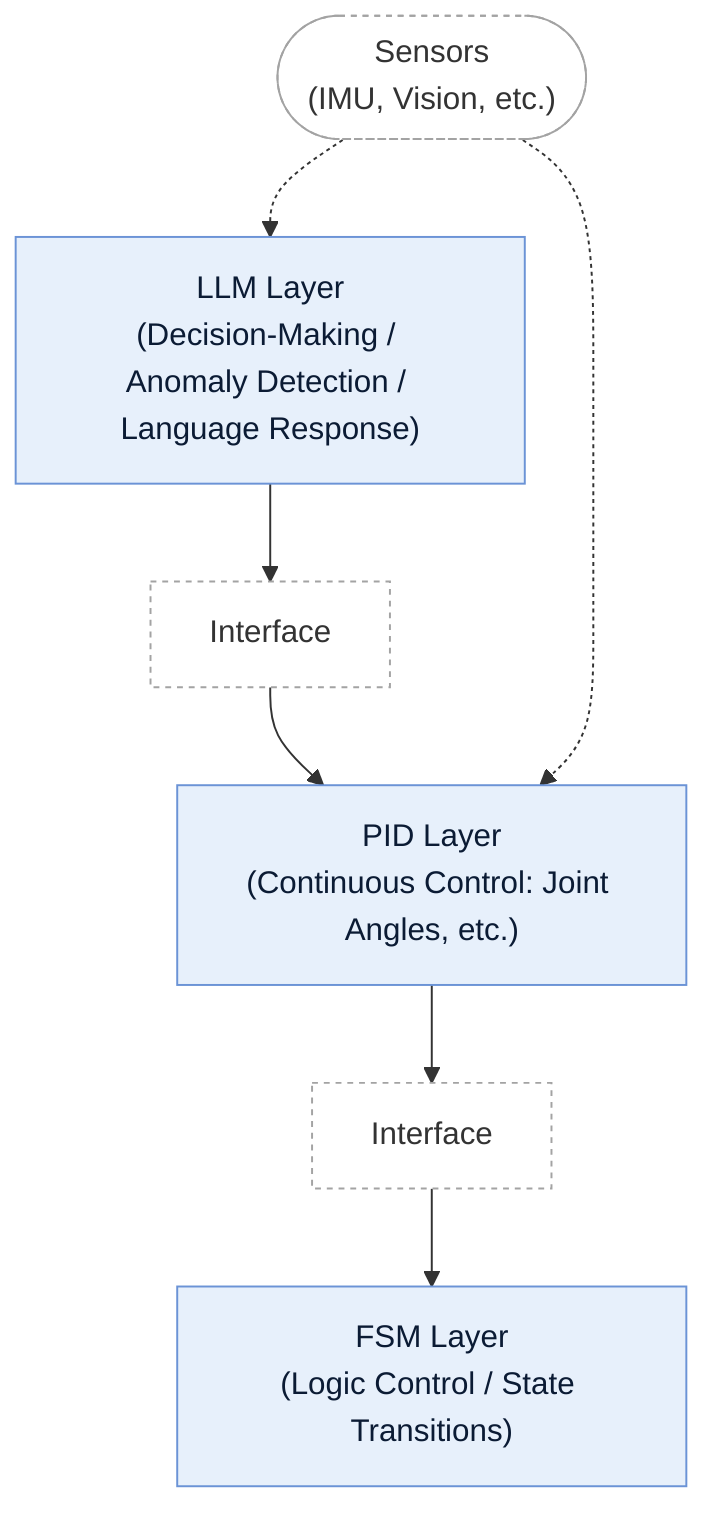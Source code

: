 %% File: docs/images/aitl_h_architecture.mmd
%% AITL-H: Three-layer hybrid control
flowchart TB
  %% Styles
  classDef box fill:#e7f0fb,stroke:#6b93d6,stroke-width:1px,color:#0b1b34;
  classDef iface fill:#ffffff,stroke:#a3a3a3,stroke-dasharray: 3 3,color:#333;

  LLM["LLM Layer\n(Decision-Making / Anomaly Detection / Language Response)"]:::box
  IF1["Interface"]:::iface
  PID["PID Layer\n(Continuous Control: Joint Angles, etc.)"]:::box
  IF2["Interface"]:::iface
  FSM["FSM Layer\n(Logic Control / State Transitions)"]:::box

  LLM --> IF1 --> PID --> IF2 --> FSM

  %% Feedback path (perception)
  Sensors(["Sensors\n(IMU, Vision, etc.)"]):::iface
  Sensors -.-> PID
  Sensors -.-> LLM
